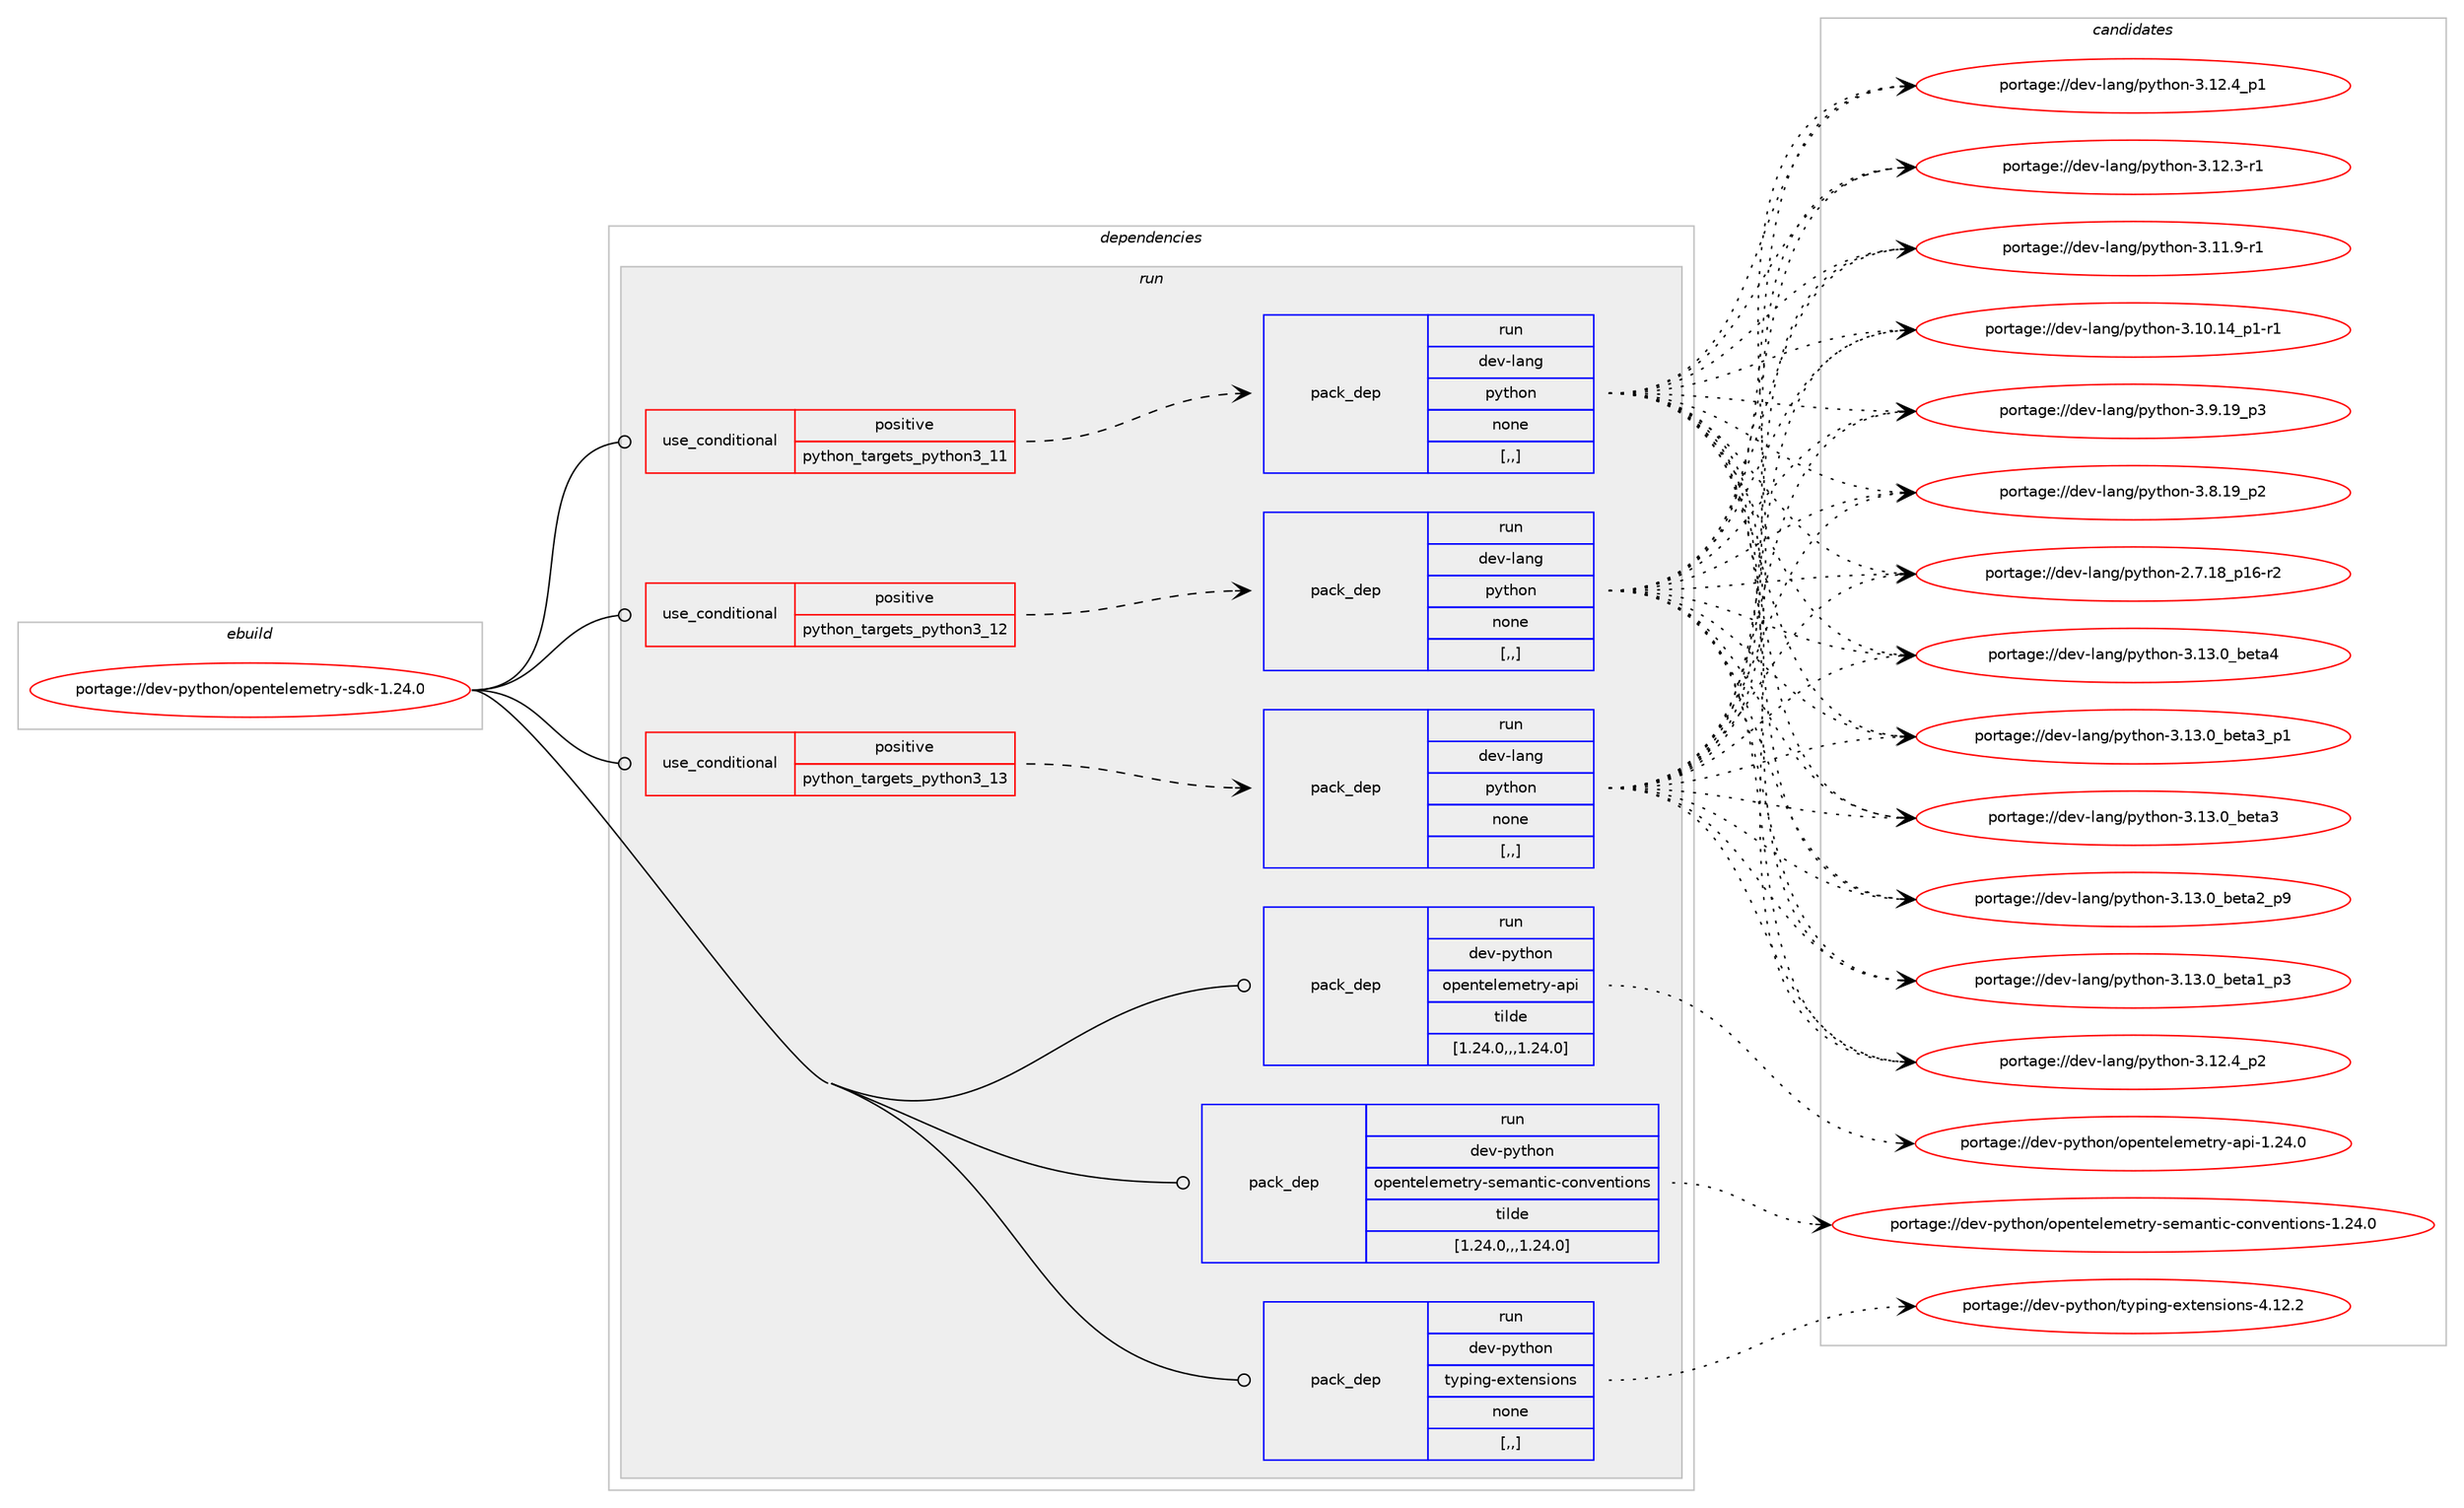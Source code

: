 digraph prolog {

# *************
# Graph options
# *************

newrank=true;
concentrate=true;
compound=true;
graph [rankdir=LR,fontname=Helvetica,fontsize=10,ranksep=1.5];#, ranksep=2.5, nodesep=0.2];
edge  [arrowhead=vee];
node  [fontname=Helvetica,fontsize=10];

# **********
# The ebuild
# **********

subgraph cluster_leftcol {
color=gray;
label=<<i>ebuild</i>>;
id [label="portage://dev-python/opentelemetry-sdk-1.24.0", color=red, width=4, href="../dev-python/opentelemetry-sdk-1.24.0.svg"];
}

# ****************
# The dependencies
# ****************

subgraph cluster_midcol {
color=gray;
label=<<i>dependencies</i>>;
subgraph cluster_compile {
fillcolor="#eeeeee";
style=filled;
label=<<i>compile</i>>;
}
subgraph cluster_compileandrun {
fillcolor="#eeeeee";
style=filled;
label=<<i>compile and run</i>>;
}
subgraph cluster_run {
fillcolor="#eeeeee";
style=filled;
label=<<i>run</i>>;
subgraph cond35513 {
dependency153190 [label=<<TABLE BORDER="0" CELLBORDER="1" CELLSPACING="0" CELLPADDING="4"><TR><TD ROWSPAN="3" CELLPADDING="10">use_conditional</TD></TR><TR><TD>positive</TD></TR><TR><TD>python_targets_python3_11</TD></TR></TABLE>>, shape=none, color=red];
subgraph pack116428 {
dependency153191 [label=<<TABLE BORDER="0" CELLBORDER="1" CELLSPACING="0" CELLPADDING="4" WIDTH="220"><TR><TD ROWSPAN="6" CELLPADDING="30">pack_dep</TD></TR><TR><TD WIDTH="110">run</TD></TR><TR><TD>dev-lang</TD></TR><TR><TD>python</TD></TR><TR><TD>none</TD></TR><TR><TD>[,,]</TD></TR></TABLE>>, shape=none, color=blue];
}
dependency153190:e -> dependency153191:w [weight=20,style="dashed",arrowhead="vee"];
}
id:e -> dependency153190:w [weight=20,style="solid",arrowhead="odot"];
subgraph cond35514 {
dependency153192 [label=<<TABLE BORDER="0" CELLBORDER="1" CELLSPACING="0" CELLPADDING="4"><TR><TD ROWSPAN="3" CELLPADDING="10">use_conditional</TD></TR><TR><TD>positive</TD></TR><TR><TD>python_targets_python3_12</TD></TR></TABLE>>, shape=none, color=red];
subgraph pack116429 {
dependency153193 [label=<<TABLE BORDER="0" CELLBORDER="1" CELLSPACING="0" CELLPADDING="4" WIDTH="220"><TR><TD ROWSPAN="6" CELLPADDING="30">pack_dep</TD></TR><TR><TD WIDTH="110">run</TD></TR><TR><TD>dev-lang</TD></TR><TR><TD>python</TD></TR><TR><TD>none</TD></TR><TR><TD>[,,]</TD></TR></TABLE>>, shape=none, color=blue];
}
dependency153192:e -> dependency153193:w [weight=20,style="dashed",arrowhead="vee"];
}
id:e -> dependency153192:w [weight=20,style="solid",arrowhead="odot"];
subgraph cond35515 {
dependency153194 [label=<<TABLE BORDER="0" CELLBORDER="1" CELLSPACING="0" CELLPADDING="4"><TR><TD ROWSPAN="3" CELLPADDING="10">use_conditional</TD></TR><TR><TD>positive</TD></TR><TR><TD>python_targets_python3_13</TD></TR></TABLE>>, shape=none, color=red];
subgraph pack116430 {
dependency153195 [label=<<TABLE BORDER="0" CELLBORDER="1" CELLSPACING="0" CELLPADDING="4" WIDTH="220"><TR><TD ROWSPAN="6" CELLPADDING="30">pack_dep</TD></TR><TR><TD WIDTH="110">run</TD></TR><TR><TD>dev-lang</TD></TR><TR><TD>python</TD></TR><TR><TD>none</TD></TR><TR><TD>[,,]</TD></TR></TABLE>>, shape=none, color=blue];
}
dependency153194:e -> dependency153195:w [weight=20,style="dashed",arrowhead="vee"];
}
id:e -> dependency153194:w [weight=20,style="solid",arrowhead="odot"];
subgraph pack116431 {
dependency153196 [label=<<TABLE BORDER="0" CELLBORDER="1" CELLSPACING="0" CELLPADDING="4" WIDTH="220"><TR><TD ROWSPAN="6" CELLPADDING="30">pack_dep</TD></TR><TR><TD WIDTH="110">run</TD></TR><TR><TD>dev-python</TD></TR><TR><TD>opentelemetry-api</TD></TR><TR><TD>tilde</TD></TR><TR><TD>[1.24.0,,,1.24.0]</TD></TR></TABLE>>, shape=none, color=blue];
}
id:e -> dependency153196:w [weight=20,style="solid",arrowhead="odot"];
subgraph pack116432 {
dependency153197 [label=<<TABLE BORDER="0" CELLBORDER="1" CELLSPACING="0" CELLPADDING="4" WIDTH="220"><TR><TD ROWSPAN="6" CELLPADDING="30">pack_dep</TD></TR><TR><TD WIDTH="110">run</TD></TR><TR><TD>dev-python</TD></TR><TR><TD>opentelemetry-semantic-conventions</TD></TR><TR><TD>tilde</TD></TR><TR><TD>[1.24.0,,,1.24.0]</TD></TR></TABLE>>, shape=none, color=blue];
}
id:e -> dependency153197:w [weight=20,style="solid",arrowhead="odot"];
subgraph pack116433 {
dependency153198 [label=<<TABLE BORDER="0" CELLBORDER="1" CELLSPACING="0" CELLPADDING="4" WIDTH="220"><TR><TD ROWSPAN="6" CELLPADDING="30">pack_dep</TD></TR><TR><TD WIDTH="110">run</TD></TR><TR><TD>dev-python</TD></TR><TR><TD>typing-extensions</TD></TR><TR><TD>none</TD></TR><TR><TD>[,,]</TD></TR></TABLE>>, shape=none, color=blue];
}
id:e -> dependency153198:w [weight=20,style="solid",arrowhead="odot"];
}
}

# **************
# The candidates
# **************

subgraph cluster_choices {
rank=same;
color=gray;
label=<<i>candidates</i>>;

subgraph choice116428 {
color=black;
nodesep=1;
choice1001011184510897110103471121211161041111104551464951464895981011169752 [label="portage://dev-lang/python-3.13.0_beta4", color=red, width=4,href="../dev-lang/python-3.13.0_beta4.svg"];
choice10010111845108971101034711212111610411111045514649514648959810111697519511249 [label="portage://dev-lang/python-3.13.0_beta3_p1", color=red, width=4,href="../dev-lang/python-3.13.0_beta3_p1.svg"];
choice1001011184510897110103471121211161041111104551464951464895981011169751 [label="portage://dev-lang/python-3.13.0_beta3", color=red, width=4,href="../dev-lang/python-3.13.0_beta3.svg"];
choice10010111845108971101034711212111610411111045514649514648959810111697509511257 [label="portage://dev-lang/python-3.13.0_beta2_p9", color=red, width=4,href="../dev-lang/python-3.13.0_beta2_p9.svg"];
choice10010111845108971101034711212111610411111045514649514648959810111697499511251 [label="portage://dev-lang/python-3.13.0_beta1_p3", color=red, width=4,href="../dev-lang/python-3.13.0_beta1_p3.svg"];
choice100101118451089711010347112121116104111110455146495046529511250 [label="portage://dev-lang/python-3.12.4_p2", color=red, width=4,href="../dev-lang/python-3.12.4_p2.svg"];
choice100101118451089711010347112121116104111110455146495046529511249 [label="portage://dev-lang/python-3.12.4_p1", color=red, width=4,href="../dev-lang/python-3.12.4_p1.svg"];
choice100101118451089711010347112121116104111110455146495046514511449 [label="portage://dev-lang/python-3.12.3-r1", color=red, width=4,href="../dev-lang/python-3.12.3-r1.svg"];
choice100101118451089711010347112121116104111110455146494946574511449 [label="portage://dev-lang/python-3.11.9-r1", color=red, width=4,href="../dev-lang/python-3.11.9-r1.svg"];
choice100101118451089711010347112121116104111110455146494846495295112494511449 [label="portage://dev-lang/python-3.10.14_p1-r1", color=red, width=4,href="../dev-lang/python-3.10.14_p1-r1.svg"];
choice100101118451089711010347112121116104111110455146574649579511251 [label="portage://dev-lang/python-3.9.19_p3", color=red, width=4,href="../dev-lang/python-3.9.19_p3.svg"];
choice100101118451089711010347112121116104111110455146564649579511250 [label="portage://dev-lang/python-3.8.19_p2", color=red, width=4,href="../dev-lang/python-3.8.19_p2.svg"];
choice100101118451089711010347112121116104111110455046554649569511249544511450 [label="portage://dev-lang/python-2.7.18_p16-r2", color=red, width=4,href="../dev-lang/python-2.7.18_p16-r2.svg"];
dependency153191:e -> choice1001011184510897110103471121211161041111104551464951464895981011169752:w [style=dotted,weight="100"];
dependency153191:e -> choice10010111845108971101034711212111610411111045514649514648959810111697519511249:w [style=dotted,weight="100"];
dependency153191:e -> choice1001011184510897110103471121211161041111104551464951464895981011169751:w [style=dotted,weight="100"];
dependency153191:e -> choice10010111845108971101034711212111610411111045514649514648959810111697509511257:w [style=dotted,weight="100"];
dependency153191:e -> choice10010111845108971101034711212111610411111045514649514648959810111697499511251:w [style=dotted,weight="100"];
dependency153191:e -> choice100101118451089711010347112121116104111110455146495046529511250:w [style=dotted,weight="100"];
dependency153191:e -> choice100101118451089711010347112121116104111110455146495046529511249:w [style=dotted,weight="100"];
dependency153191:e -> choice100101118451089711010347112121116104111110455146495046514511449:w [style=dotted,weight="100"];
dependency153191:e -> choice100101118451089711010347112121116104111110455146494946574511449:w [style=dotted,weight="100"];
dependency153191:e -> choice100101118451089711010347112121116104111110455146494846495295112494511449:w [style=dotted,weight="100"];
dependency153191:e -> choice100101118451089711010347112121116104111110455146574649579511251:w [style=dotted,weight="100"];
dependency153191:e -> choice100101118451089711010347112121116104111110455146564649579511250:w [style=dotted,weight="100"];
dependency153191:e -> choice100101118451089711010347112121116104111110455046554649569511249544511450:w [style=dotted,weight="100"];
}
subgraph choice116429 {
color=black;
nodesep=1;
choice1001011184510897110103471121211161041111104551464951464895981011169752 [label="portage://dev-lang/python-3.13.0_beta4", color=red, width=4,href="../dev-lang/python-3.13.0_beta4.svg"];
choice10010111845108971101034711212111610411111045514649514648959810111697519511249 [label="portage://dev-lang/python-3.13.0_beta3_p1", color=red, width=4,href="../dev-lang/python-3.13.0_beta3_p1.svg"];
choice1001011184510897110103471121211161041111104551464951464895981011169751 [label="portage://dev-lang/python-3.13.0_beta3", color=red, width=4,href="../dev-lang/python-3.13.0_beta3.svg"];
choice10010111845108971101034711212111610411111045514649514648959810111697509511257 [label="portage://dev-lang/python-3.13.0_beta2_p9", color=red, width=4,href="../dev-lang/python-3.13.0_beta2_p9.svg"];
choice10010111845108971101034711212111610411111045514649514648959810111697499511251 [label="portage://dev-lang/python-3.13.0_beta1_p3", color=red, width=4,href="../dev-lang/python-3.13.0_beta1_p3.svg"];
choice100101118451089711010347112121116104111110455146495046529511250 [label="portage://dev-lang/python-3.12.4_p2", color=red, width=4,href="../dev-lang/python-3.12.4_p2.svg"];
choice100101118451089711010347112121116104111110455146495046529511249 [label="portage://dev-lang/python-3.12.4_p1", color=red, width=4,href="../dev-lang/python-3.12.4_p1.svg"];
choice100101118451089711010347112121116104111110455146495046514511449 [label="portage://dev-lang/python-3.12.3-r1", color=red, width=4,href="../dev-lang/python-3.12.3-r1.svg"];
choice100101118451089711010347112121116104111110455146494946574511449 [label="portage://dev-lang/python-3.11.9-r1", color=red, width=4,href="../dev-lang/python-3.11.9-r1.svg"];
choice100101118451089711010347112121116104111110455146494846495295112494511449 [label="portage://dev-lang/python-3.10.14_p1-r1", color=red, width=4,href="../dev-lang/python-3.10.14_p1-r1.svg"];
choice100101118451089711010347112121116104111110455146574649579511251 [label="portage://dev-lang/python-3.9.19_p3", color=red, width=4,href="../dev-lang/python-3.9.19_p3.svg"];
choice100101118451089711010347112121116104111110455146564649579511250 [label="portage://dev-lang/python-3.8.19_p2", color=red, width=4,href="../dev-lang/python-3.8.19_p2.svg"];
choice100101118451089711010347112121116104111110455046554649569511249544511450 [label="portage://dev-lang/python-2.7.18_p16-r2", color=red, width=4,href="../dev-lang/python-2.7.18_p16-r2.svg"];
dependency153193:e -> choice1001011184510897110103471121211161041111104551464951464895981011169752:w [style=dotted,weight="100"];
dependency153193:e -> choice10010111845108971101034711212111610411111045514649514648959810111697519511249:w [style=dotted,weight="100"];
dependency153193:e -> choice1001011184510897110103471121211161041111104551464951464895981011169751:w [style=dotted,weight="100"];
dependency153193:e -> choice10010111845108971101034711212111610411111045514649514648959810111697509511257:w [style=dotted,weight="100"];
dependency153193:e -> choice10010111845108971101034711212111610411111045514649514648959810111697499511251:w [style=dotted,weight="100"];
dependency153193:e -> choice100101118451089711010347112121116104111110455146495046529511250:w [style=dotted,weight="100"];
dependency153193:e -> choice100101118451089711010347112121116104111110455146495046529511249:w [style=dotted,weight="100"];
dependency153193:e -> choice100101118451089711010347112121116104111110455146495046514511449:w [style=dotted,weight="100"];
dependency153193:e -> choice100101118451089711010347112121116104111110455146494946574511449:w [style=dotted,weight="100"];
dependency153193:e -> choice100101118451089711010347112121116104111110455146494846495295112494511449:w [style=dotted,weight="100"];
dependency153193:e -> choice100101118451089711010347112121116104111110455146574649579511251:w [style=dotted,weight="100"];
dependency153193:e -> choice100101118451089711010347112121116104111110455146564649579511250:w [style=dotted,weight="100"];
dependency153193:e -> choice100101118451089711010347112121116104111110455046554649569511249544511450:w [style=dotted,weight="100"];
}
subgraph choice116430 {
color=black;
nodesep=1;
choice1001011184510897110103471121211161041111104551464951464895981011169752 [label="portage://dev-lang/python-3.13.0_beta4", color=red, width=4,href="../dev-lang/python-3.13.0_beta4.svg"];
choice10010111845108971101034711212111610411111045514649514648959810111697519511249 [label="portage://dev-lang/python-3.13.0_beta3_p1", color=red, width=4,href="../dev-lang/python-3.13.0_beta3_p1.svg"];
choice1001011184510897110103471121211161041111104551464951464895981011169751 [label="portage://dev-lang/python-3.13.0_beta3", color=red, width=4,href="../dev-lang/python-3.13.0_beta3.svg"];
choice10010111845108971101034711212111610411111045514649514648959810111697509511257 [label="portage://dev-lang/python-3.13.0_beta2_p9", color=red, width=4,href="../dev-lang/python-3.13.0_beta2_p9.svg"];
choice10010111845108971101034711212111610411111045514649514648959810111697499511251 [label="portage://dev-lang/python-3.13.0_beta1_p3", color=red, width=4,href="../dev-lang/python-3.13.0_beta1_p3.svg"];
choice100101118451089711010347112121116104111110455146495046529511250 [label="portage://dev-lang/python-3.12.4_p2", color=red, width=4,href="../dev-lang/python-3.12.4_p2.svg"];
choice100101118451089711010347112121116104111110455146495046529511249 [label="portage://dev-lang/python-3.12.4_p1", color=red, width=4,href="../dev-lang/python-3.12.4_p1.svg"];
choice100101118451089711010347112121116104111110455146495046514511449 [label="portage://dev-lang/python-3.12.3-r1", color=red, width=4,href="../dev-lang/python-3.12.3-r1.svg"];
choice100101118451089711010347112121116104111110455146494946574511449 [label="portage://dev-lang/python-3.11.9-r1", color=red, width=4,href="../dev-lang/python-3.11.9-r1.svg"];
choice100101118451089711010347112121116104111110455146494846495295112494511449 [label="portage://dev-lang/python-3.10.14_p1-r1", color=red, width=4,href="../dev-lang/python-3.10.14_p1-r1.svg"];
choice100101118451089711010347112121116104111110455146574649579511251 [label="portage://dev-lang/python-3.9.19_p3", color=red, width=4,href="../dev-lang/python-3.9.19_p3.svg"];
choice100101118451089711010347112121116104111110455146564649579511250 [label="portage://dev-lang/python-3.8.19_p2", color=red, width=4,href="../dev-lang/python-3.8.19_p2.svg"];
choice100101118451089711010347112121116104111110455046554649569511249544511450 [label="portage://dev-lang/python-2.7.18_p16-r2", color=red, width=4,href="../dev-lang/python-2.7.18_p16-r2.svg"];
dependency153195:e -> choice1001011184510897110103471121211161041111104551464951464895981011169752:w [style=dotted,weight="100"];
dependency153195:e -> choice10010111845108971101034711212111610411111045514649514648959810111697519511249:w [style=dotted,weight="100"];
dependency153195:e -> choice1001011184510897110103471121211161041111104551464951464895981011169751:w [style=dotted,weight="100"];
dependency153195:e -> choice10010111845108971101034711212111610411111045514649514648959810111697509511257:w [style=dotted,weight="100"];
dependency153195:e -> choice10010111845108971101034711212111610411111045514649514648959810111697499511251:w [style=dotted,weight="100"];
dependency153195:e -> choice100101118451089711010347112121116104111110455146495046529511250:w [style=dotted,weight="100"];
dependency153195:e -> choice100101118451089711010347112121116104111110455146495046529511249:w [style=dotted,weight="100"];
dependency153195:e -> choice100101118451089711010347112121116104111110455146495046514511449:w [style=dotted,weight="100"];
dependency153195:e -> choice100101118451089711010347112121116104111110455146494946574511449:w [style=dotted,weight="100"];
dependency153195:e -> choice100101118451089711010347112121116104111110455146494846495295112494511449:w [style=dotted,weight="100"];
dependency153195:e -> choice100101118451089711010347112121116104111110455146574649579511251:w [style=dotted,weight="100"];
dependency153195:e -> choice100101118451089711010347112121116104111110455146564649579511250:w [style=dotted,weight="100"];
dependency153195:e -> choice100101118451089711010347112121116104111110455046554649569511249544511450:w [style=dotted,weight="100"];
}
subgraph choice116431 {
color=black;
nodesep=1;
choice1001011184511212111610411111047111112101110116101108101109101116114121459711210545494650524648 [label="portage://dev-python/opentelemetry-api-1.24.0", color=red, width=4,href="../dev-python/opentelemetry-api-1.24.0.svg"];
dependency153196:e -> choice1001011184511212111610411111047111112101110116101108101109101116114121459711210545494650524648:w [style=dotted,weight="100"];
}
subgraph choice116432 {
color=black;
nodesep=1;
choice1001011184511212111610411111047111112101110116101108101109101116114121451151011099711011610599459911111011810111011610511111011545494650524648 [label="portage://dev-python/opentelemetry-semantic-conventions-1.24.0", color=red, width=4,href="../dev-python/opentelemetry-semantic-conventions-1.24.0.svg"];
dependency153197:e -> choice1001011184511212111610411111047111112101110116101108101109101116114121451151011099711011610599459911111011810111011610511111011545494650524648:w [style=dotted,weight="100"];
}
subgraph choice116433 {
color=black;
nodesep=1;
choice10010111845112121116104111110471161211121051101034510112011610111011510511111011545524649504650 [label="portage://dev-python/typing-extensions-4.12.2", color=red, width=4,href="../dev-python/typing-extensions-4.12.2.svg"];
dependency153198:e -> choice10010111845112121116104111110471161211121051101034510112011610111011510511111011545524649504650:w [style=dotted,weight="100"];
}
}

}
